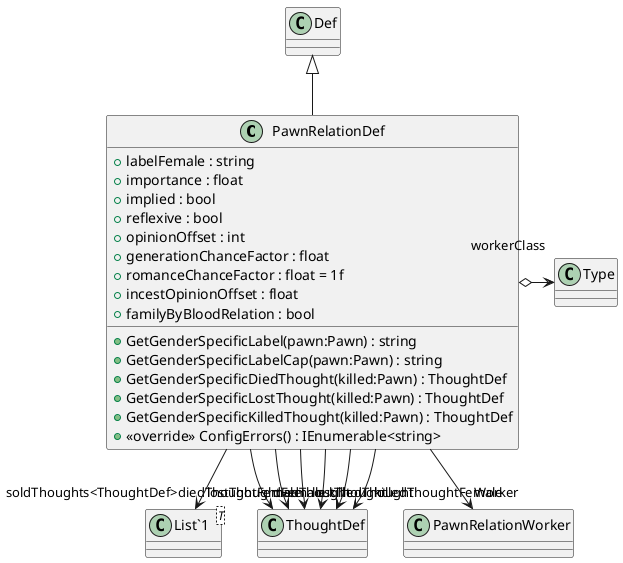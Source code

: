 @startuml
class PawnRelationDef {
    + labelFemale : string
    + importance : float
    + implied : bool
    + reflexive : bool
    + opinionOffset : int
    + generationChanceFactor : float
    + romanceChanceFactor : float = 1f
    + incestOpinionOffset : float
    + familyByBloodRelation : bool
    + GetGenderSpecificLabel(pawn:Pawn) : string
    + GetGenderSpecificLabelCap(pawn:Pawn) : string
    + GetGenderSpecificDiedThought(killed:Pawn) : ThoughtDef
    + GetGenderSpecificLostThought(killed:Pawn) : ThoughtDef
    + GetGenderSpecificKilledThought(killed:Pawn) : ThoughtDef
    + <<override>> ConfigErrors() : IEnumerable<string>
}
class "List`1"<T> {
}
Def <|-- PawnRelationDef
PawnRelationDef o-> "workerClass" Type
PawnRelationDef --> "diedThought" ThoughtDef
PawnRelationDef --> "diedThoughtFemale" ThoughtDef
PawnRelationDef --> "lostThought" ThoughtDef
PawnRelationDef --> "lostThoughtFemale" ThoughtDef
PawnRelationDef --> "soldThoughts<ThoughtDef>" "List`1"
PawnRelationDef --> "killedThought" ThoughtDef
PawnRelationDef --> "killedThoughtFemale" ThoughtDef
PawnRelationDef --> "Worker" PawnRelationWorker
@enduml
